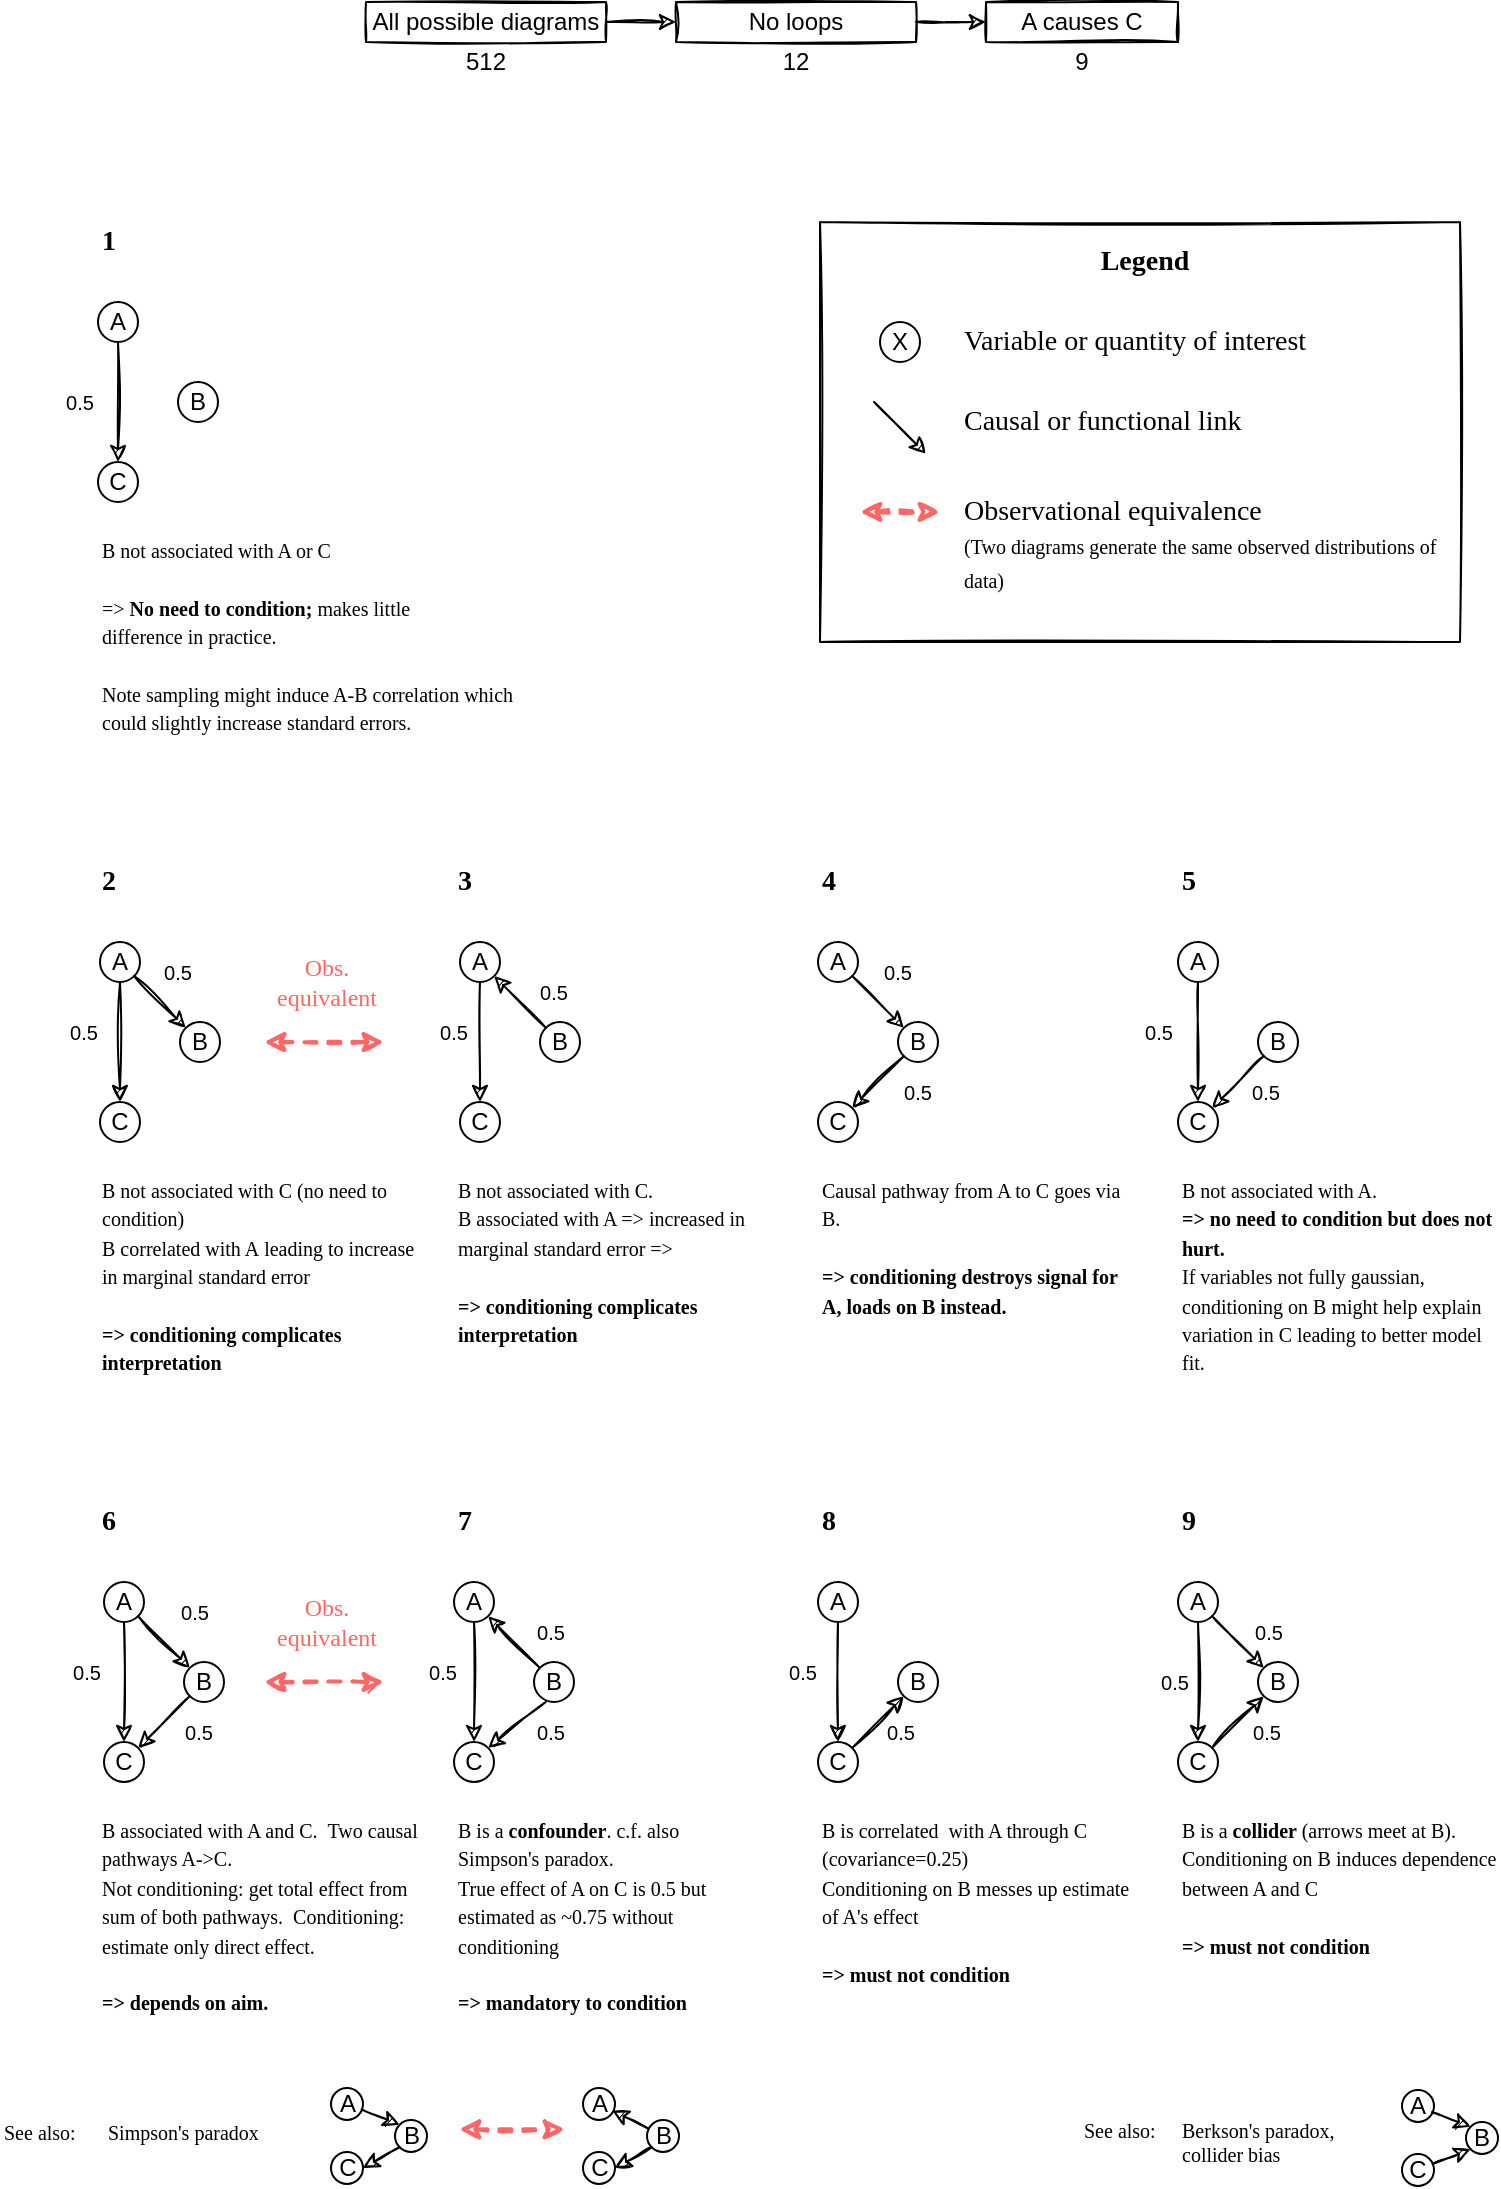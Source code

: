 <mxfile version="13.7.9" type="device"><diagram id="TKCJqlcl8Z5Ltt6VmygB" name="Page-1"><mxGraphModel dx="369" dy="334" grid="1" gridSize="10" guides="1" tooltips="1" connect="1" arrows="1" fold="1" page="1" pageScale="1" pageWidth="827" pageHeight="1169" math="0" shadow="0"><root><mxCell id="0"/><mxCell id="1" parent="0"/><mxCell id="_XROpyu-kwEF6xMsMSUy-18" style="edgeStyle=orthogonalEdgeStyle;rounded=0;orthogonalLoop=1;jettySize=auto;html=1;exitX=0.5;exitY=1;exitDx=0;exitDy=0;entryX=0.5;entryY=0;entryDx=0;entryDy=0;sketch=1;" parent="1" source="_XROpyu-kwEF6xMsMSUy-19" target="_XROpyu-kwEF6xMsMSUy-21" edge="1"><mxGeometry relative="1" as="geometry"/></mxCell><mxCell id="_XROpyu-kwEF6xMsMSUy-19" value="A" style="ellipse;whiteSpace=wrap;html=1;" parent="1" vertex="1"><mxGeometry x="260" y="520" width="20" height="20" as="geometry"/></mxCell><mxCell id="_XROpyu-kwEF6xMsMSUy-20" value="B" style="ellipse;whiteSpace=wrap;html=1;" parent="1" vertex="1"><mxGeometry x="300" y="560" width="20" height="20" as="geometry"/></mxCell><mxCell id="_XROpyu-kwEF6xMsMSUy-21" value="C" style="ellipse;whiteSpace=wrap;html=1;" parent="1" vertex="1"><mxGeometry x="260" y="600" width="20" height="20" as="geometry"/></mxCell><mxCell id="_XROpyu-kwEF6xMsMSUy-43" value="" style="endArrow=classic;html=1;entryX=1;entryY=1;entryDx=0;entryDy=0;exitX=0;exitY=0;exitDx=0;exitDy=0;sketch=1;" parent="1" source="_XROpyu-kwEF6xMsMSUy-20" target="_XROpyu-kwEF6xMsMSUy-19" edge="1"><mxGeometry width="50" height="50" relative="1" as="geometry"><mxPoint x="300" y="590" as="sourcePoint"/><mxPoint x="202.929" y="572.929" as="targetPoint"/></mxGeometry></mxCell><mxCell id="_XROpyu-kwEF6xMsMSUy-50" style="edgeStyle=orthogonalEdgeStyle;rounded=0;orthogonalLoop=1;jettySize=auto;html=1;exitX=0.5;exitY=1;exitDx=0;exitDy=0;entryX=0.5;entryY=0;entryDx=0;entryDy=0;sketch=1;" parent="1" source="_XROpyu-kwEF6xMsMSUy-51" target="_XROpyu-kwEF6xMsMSUy-53" edge="1"><mxGeometry relative="1" as="geometry"/></mxCell><mxCell id="_XROpyu-kwEF6xMsMSUy-51" value="A" style="ellipse;whiteSpace=wrap;html=1;" parent="1" vertex="1"><mxGeometry x="80" y="520" width="20" height="20" as="geometry"/></mxCell><mxCell id="_XROpyu-kwEF6xMsMSUy-52" value="B" style="ellipse;whiteSpace=wrap;html=1;" parent="1" vertex="1"><mxGeometry x="120" y="560" width="20" height="20" as="geometry"/></mxCell><mxCell id="_XROpyu-kwEF6xMsMSUy-53" value="C" style="ellipse;whiteSpace=wrap;html=1;" parent="1" vertex="1"><mxGeometry x="80" y="600" width="20" height="20" as="geometry"/></mxCell><mxCell id="_XROpyu-kwEF6xMsMSUy-54" value="" style="endArrow=classic;html=1;exitX=1;exitY=1;exitDx=0;exitDy=0;entryX=0;entryY=0;entryDx=0;entryDy=0;sketch=1;" parent="1" source="_XROpyu-kwEF6xMsMSUy-51" target="_XROpyu-kwEF6xMsMSUy-52" edge="1"><mxGeometry width="50" height="50" relative="1" as="geometry"><mxPoint x="190" y="990" as="sourcePoint"/><mxPoint x="40" y="590" as="targetPoint"/></mxGeometry></mxCell><mxCell id="_XROpyu-kwEF6xMsMSUy-61" style="edgeStyle=orthogonalEdgeStyle;rounded=0;orthogonalLoop=1;jettySize=auto;html=1;exitX=0.5;exitY=1;exitDx=0;exitDy=0;entryX=0.5;entryY=0;entryDx=0;entryDy=0;sketch=1;" parent="1" source="_XROpyu-kwEF6xMsMSUy-62" target="_XROpyu-kwEF6xMsMSUy-64" edge="1"><mxGeometry relative="1" as="geometry"/></mxCell><mxCell id="_XROpyu-kwEF6xMsMSUy-62" value="A" style="ellipse;whiteSpace=wrap;html=1;" parent="1" vertex="1"><mxGeometry x="257" y="840" width="20" height="20" as="geometry"/></mxCell><mxCell id="_XROpyu-kwEF6xMsMSUy-63" value="B" style="ellipse;whiteSpace=wrap;html=1;" parent="1" vertex="1"><mxGeometry x="297" y="880" width="20" height="20" as="geometry"/></mxCell><mxCell id="_XROpyu-kwEF6xMsMSUy-64" value="C" style="ellipse;whiteSpace=wrap;html=1;" parent="1" vertex="1"><mxGeometry x="257" y="920" width="20" height="20" as="geometry"/></mxCell><mxCell id="_XROpyu-kwEF6xMsMSUy-65" value="" style="endArrow=classic;html=1;entryX=1;entryY=1;entryDx=0;entryDy=0;exitX=0;exitY=0;exitDx=0;exitDy=0;sketch=1;" parent="1" source="_XROpyu-kwEF6xMsMSUy-63" target="_XROpyu-kwEF6xMsMSUy-62" edge="1"><mxGeometry width="50" height="50" relative="1" as="geometry"><mxPoint x="297" y="910" as="sourcePoint"/><mxPoint x="199.929" y="892.929" as="targetPoint"/></mxGeometry></mxCell><mxCell id="_XROpyu-kwEF6xMsMSUy-66" style="edgeStyle=orthogonalEdgeStyle;rounded=0;orthogonalLoop=1;jettySize=auto;html=1;exitX=0.5;exitY=1;exitDx=0;exitDy=0;entryX=0.5;entryY=0;entryDx=0;entryDy=0;sketch=1;" parent="1" source="_XROpyu-kwEF6xMsMSUy-67" target="_XROpyu-kwEF6xMsMSUy-69" edge="1"><mxGeometry relative="1" as="geometry"/></mxCell><mxCell id="_XROpyu-kwEF6xMsMSUy-67" value="A" style="ellipse;whiteSpace=wrap;html=1;" parent="1" vertex="1"><mxGeometry x="82" y="840" width="20" height="20" as="geometry"/></mxCell><mxCell id="_XROpyu-kwEF6xMsMSUy-68" value="B" style="ellipse;whiteSpace=wrap;html=1;" parent="1" vertex="1"><mxGeometry x="122" y="880" width="20" height="20" as="geometry"/></mxCell><mxCell id="_XROpyu-kwEF6xMsMSUy-69" value="C" style="ellipse;whiteSpace=wrap;html=1;" parent="1" vertex="1"><mxGeometry x="82" y="920" width="20" height="20" as="geometry"/></mxCell><mxCell id="_XROpyu-kwEF6xMsMSUy-70" value="" style="endArrow=classic;html=1;entryX=0;entryY=0;entryDx=0;entryDy=0;sketch=1;exitX=1;exitY=1;exitDx=0;exitDy=0;" parent="1" source="_XROpyu-kwEF6xMsMSUy-67" target="_XROpyu-kwEF6xMsMSUy-68" edge="1"><mxGeometry width="50" height="50" relative="1" as="geometry"><mxPoint x="99" y="880" as="sourcePoint"/><mxPoint x="42" y="910" as="targetPoint"/></mxGeometry></mxCell><mxCell id="_XROpyu-kwEF6xMsMSUy-72" value="" style="endArrow=classic;html=1;exitX=0;exitY=1;exitDx=0;exitDy=0;sketch=1;entryX=1;entryY=0;entryDx=0;entryDy=0;" parent="1" target="_XROpyu-kwEF6xMsMSUy-64" edge="1"><mxGeometry width="50" height="50" relative="1" as="geometry"><mxPoint x="302.859" y="900.001" as="sourcePoint"/><mxPoint x="317" y="960" as="targetPoint"/></mxGeometry></mxCell><mxCell id="_XROpyu-kwEF6xMsMSUy-73" value="" style="endArrow=classic;html=1;entryX=1;entryY=0;entryDx=0;entryDy=0;exitX=0;exitY=1;exitDx=0;exitDy=0;sketch=1;" parent="1" source="_XROpyu-kwEF6xMsMSUy-68" target="_XROpyu-kwEF6xMsMSUy-69" edge="1"><mxGeometry width="50" height="50" relative="1" as="geometry"><mxPoint x="127.859" y="930.001" as="sourcePoint"/><mxPoint x="102.001" y="955.859" as="targetPoint"/></mxGeometry></mxCell><mxCell id="_XROpyu-kwEF6xMsMSUy-75" value="A" style="ellipse;whiteSpace=wrap;html=1;" parent="1" vertex="1"><mxGeometry x="439" y="840" width="20" height="20" as="geometry"/></mxCell><mxCell id="_XROpyu-kwEF6xMsMSUy-76" value="B" style="ellipse;whiteSpace=wrap;html=1;" parent="1" vertex="1"><mxGeometry x="479" y="880" width="20" height="20" as="geometry"/></mxCell><mxCell id="_XROpyu-kwEF6xMsMSUy-77" value="C" style="ellipse;whiteSpace=wrap;html=1;" parent="1" vertex="1"><mxGeometry x="439" y="920" width="20" height="20" as="geometry"/></mxCell><mxCell id="_XROpyu-kwEF6xMsMSUy-79" value="" style="endArrow=classic;html=1;entryX=0;entryY=1;entryDx=0;entryDy=0;exitX=1;exitY=0;exitDx=0;exitDy=0;sketch=1;" parent="1" source="_XROpyu-kwEF6xMsMSUy-77" target="_XROpyu-kwEF6xMsMSUy-76" edge="1"><mxGeometry width="50" height="50" relative="1" as="geometry"><mxPoint x="589" y="1050" as="sourcePoint"/><mxPoint x="639" y="1000" as="targetPoint"/></mxGeometry></mxCell><mxCell id="_XROpyu-kwEF6xMsMSUy-80" value="" style="endArrow=classic;html=1;entryX=0.5;entryY=0;entryDx=0;entryDy=0;sketch=1;exitX=0.5;exitY=1;exitDx=0;exitDy=0;" parent="1" source="_XROpyu-kwEF6xMsMSUy-75" target="_XROpyu-kwEF6xMsMSUy-77" edge="1"><mxGeometry width="50" height="50" relative="1" as="geometry"><mxPoint x="456" y="870" as="sourcePoint"/><mxPoint x="639" y="1000" as="targetPoint"/></mxGeometry></mxCell><mxCell id="_XROpyu-kwEF6xMsMSUy-82" value="A" style="ellipse;whiteSpace=wrap;html=1;" parent="1" vertex="1"><mxGeometry x="439" y="520" width="20" height="20" as="geometry"/></mxCell><mxCell id="_XROpyu-kwEF6xMsMSUy-83" value="B" style="ellipse;whiteSpace=wrap;html=1;" parent="1" vertex="1"><mxGeometry x="479" y="560" width="20" height="20" as="geometry"/></mxCell><mxCell id="_XROpyu-kwEF6xMsMSUy-84" value="C" style="ellipse;whiteSpace=wrap;html=1;" parent="1" vertex="1"><mxGeometry x="439" y="600" width="20" height="20" as="geometry"/></mxCell><mxCell id="_XROpyu-kwEF6xMsMSUy-85" value="" style="endArrow=classic;html=1;entryX=1;entryY=0;entryDx=0;entryDy=0;exitX=0;exitY=1;exitDx=0;exitDy=0;sketch=1;" parent="1" source="_XROpyu-kwEF6xMsMSUy-83" target="_XROpyu-kwEF6xMsMSUy-84" edge="1"><mxGeometry width="50" height="50" relative="1" as="geometry"><mxPoint x="479" y="590" as="sourcePoint"/><mxPoint x="381.929" y="572.929" as="targetPoint"/></mxGeometry></mxCell><mxCell id="_XROpyu-kwEF6xMsMSUy-86" value="" style="endArrow=classic;html=1;exitX=1;exitY=1;exitDx=0;exitDy=0;entryX=0;entryY=0;entryDx=0;entryDy=0;sketch=1;" parent="1" source="_XROpyu-kwEF6xMsMSUy-82" target="_XROpyu-kwEF6xMsMSUy-83" edge="1"><mxGeometry width="50" height="50" relative="1" as="geometry"><mxPoint x="469" y="530" as="sourcePoint"/><mxPoint x="519" y="480" as="targetPoint"/></mxGeometry></mxCell><mxCell id="_XROpyu-kwEF6xMsMSUy-123" style="edgeStyle=orthogonalEdgeStyle;rounded=0;orthogonalLoop=1;jettySize=auto;html=1;exitX=0.5;exitY=1;exitDx=0;exitDy=0;entryX=0.5;entryY=0;entryDx=0;entryDy=0;sketch=1;" parent="1" source="_XROpyu-kwEF6xMsMSUy-124" target="_XROpyu-kwEF6xMsMSUy-126" edge="1"><mxGeometry relative="1" as="geometry"/></mxCell><mxCell id="_XROpyu-kwEF6xMsMSUy-124" value="A" style="ellipse;whiteSpace=wrap;html=1;" parent="1" vertex="1"><mxGeometry x="619" y="840" width="20" height="20" as="geometry"/></mxCell><mxCell id="_XROpyu-kwEF6xMsMSUy-125" value="B" style="ellipse;whiteSpace=wrap;html=1;" parent="1" vertex="1"><mxGeometry x="659" y="880" width="20" height="20" as="geometry"/></mxCell><mxCell id="_XROpyu-kwEF6xMsMSUy-126" value="C" style="ellipse;whiteSpace=wrap;html=1;" parent="1" vertex="1"><mxGeometry x="619" y="920" width="20" height="20" as="geometry"/></mxCell><mxCell id="_XROpyu-kwEF6xMsMSUy-127" value="" style="endArrow=classic;html=1;exitX=1;exitY=1;exitDx=0;exitDy=0;sketch=1;entryX=0;entryY=0;entryDx=0;entryDy=0;" parent="1" source="_XROpyu-kwEF6xMsMSUy-124" target="_XROpyu-kwEF6xMsMSUy-125" edge="1"><mxGeometry width="50" height="50" relative="1" as="geometry"><mxPoint x="659" y="910" as="sourcePoint"/><mxPoint x="636" y="890" as="targetPoint"/></mxGeometry></mxCell><mxCell id="_XROpyu-kwEF6xMsMSUy-128" value="" style="endArrow=classic;html=1;sketch=1;entryX=0;entryY=1;entryDx=0;entryDy=0;exitX=1;exitY=0;exitDx=0;exitDy=0;" parent="1" source="_XROpyu-kwEF6xMsMSUy-126" target="_XROpyu-kwEF6xMsMSUy-125" edge="1"><mxGeometry width="50" height="50" relative="1" as="geometry"><mxPoint x="636" y="900" as="sourcePoint"/><mxPoint x="679" y="960" as="targetPoint"/></mxGeometry></mxCell><mxCell id="_XROpyu-kwEF6xMsMSUy-130" value="A" style="ellipse;whiteSpace=wrap;html=1;" parent="1" vertex="1"><mxGeometry x="79" y="200" width="20" height="20" as="geometry"/></mxCell><mxCell id="_XROpyu-kwEF6xMsMSUy-131" value="B" style="ellipse;whiteSpace=wrap;html=1;" parent="1" vertex="1"><mxGeometry x="119" y="240" width="20" height="20" as="geometry"/></mxCell><mxCell id="_XROpyu-kwEF6xMsMSUy-132" value="C" style="ellipse;whiteSpace=wrap;html=1;" parent="1" vertex="1"><mxGeometry x="79" y="280" width="20" height="20" as="geometry"/></mxCell><mxCell id="_XROpyu-kwEF6xMsMSUy-133" value="" style="endArrow=classic;html=1;entryX=0.5;entryY=0;entryDx=0;entryDy=0;sketch=1;exitX=0.5;exitY=1;exitDx=0;exitDy=0;" parent="1" source="_XROpyu-kwEF6xMsMSUy-130" target="_XROpyu-kwEF6xMsMSUy-132" edge="1"><mxGeometry width="50" height="50" relative="1" as="geometry"><mxPoint x="79" y="245.63" as="sourcePoint"/><mxPoint x="21.929" y="252.929" as="targetPoint"/></mxGeometry></mxCell><mxCell id="_XROpyu-kwEF6xMsMSUy-138" value="&lt;font face=&quot;Comic Sans MS&quot;&gt;&lt;font style=&quot;font-size: 10px&quot;&gt;B not associated with A or C&lt;br&gt;&lt;br&gt;=&amp;gt;&amp;nbsp;&lt;b&gt;No need to condition;&amp;nbsp;&lt;/b&gt;makes little &lt;br&gt;difference in practice.&lt;br&gt;&lt;br&gt;&lt;/font&gt;&lt;/font&gt;&lt;span style=&quot;font-family: &amp;#34;comic sans ms&amp;#34; ; font-size: 10px ; background-color: rgb(255 , 255 , 255)&quot;&gt;Note sampling might induce A-B correlation which could slightly increase standard errors.&lt;/span&gt;&lt;font face=&quot;Comic Sans MS&quot;&gt;&lt;br&gt;&lt;/font&gt;" style="text;html=1;strokeColor=none;fillColor=none;align=left;verticalAlign=top;whiteSpace=wrap;rounded=0;sketch=1;" parent="1" vertex="1"><mxGeometry x="79" y="310" width="210" height="140" as="geometry"/></mxCell><mxCell id="_XROpyu-kwEF6xMsMSUy-141" value="&lt;font style=&quot;font-size: 10px&quot;&gt;0.5&lt;/font&gt;" style="text;html=1;strokeColor=none;fillColor=none;align=center;verticalAlign=middle;whiteSpace=wrap;rounded=0;sketch=1;" parent="1" vertex="1"><mxGeometry x="50" y="240" width="40" height="20" as="geometry"/></mxCell><mxCell id="_XROpyu-kwEF6xMsMSUy-144" value="&lt;font face=&quot;Comic Sans MS&quot; size=&quot;1&quot;&gt;B&amp;nbsp;not associated with C (no need to condition)&lt;/font&gt;&lt;font face=&quot;Comic Sans MS&quot; style=&quot;font-size: 10px&quot;&gt;&lt;br&gt;B correlated with A&amp;nbsp;leading to increase in marginal standard error&lt;br&gt;&lt;br&gt;&lt;b&gt;=&amp;gt; conditioning complicates interpretation&amp;nbsp;&lt;/b&gt;&lt;br&gt;&lt;/font&gt;" style="text;html=1;strokeColor=none;fillColor=none;align=left;verticalAlign=top;whiteSpace=wrap;rounded=0;sketch=1;" parent="1" vertex="1"><mxGeometry x="79" y="630" width="160" height="130" as="geometry"/></mxCell><mxCell id="_XROpyu-kwEF6xMsMSUy-145" style="edgeStyle=orthogonalEdgeStyle;rounded=0;orthogonalLoop=1;jettySize=auto;html=1;exitX=0.5;exitY=1;exitDx=0;exitDy=0;entryX=0.5;entryY=0;entryDx=0;entryDy=0;sketch=1;" parent="1" source="_XROpyu-kwEF6xMsMSUy-146" target="_XROpyu-kwEF6xMsMSUy-148" edge="1"><mxGeometry relative="1" as="geometry"/></mxCell><mxCell id="_XROpyu-kwEF6xMsMSUy-146" value="A" style="ellipse;whiteSpace=wrap;html=1;" parent="1" vertex="1"><mxGeometry x="619" y="520" width="20" height="20" as="geometry"/></mxCell><mxCell id="_XROpyu-kwEF6xMsMSUy-147" value="B" style="ellipse;whiteSpace=wrap;html=1;" parent="1" vertex="1"><mxGeometry x="659" y="560" width="20" height="20" as="geometry"/></mxCell><mxCell id="_XROpyu-kwEF6xMsMSUy-148" value="C" style="ellipse;whiteSpace=wrap;html=1;" parent="1" vertex="1"><mxGeometry x="619" y="600" width="20" height="20" as="geometry"/></mxCell><mxCell id="_XROpyu-kwEF6xMsMSUy-149" value="" style="endArrow=classic;html=1;entryX=1;entryY=0;entryDx=0;entryDy=0;exitX=0;exitY=1;exitDx=0;exitDy=0;sketch=1;" parent="1" source="_XROpyu-kwEF6xMsMSUy-147" target="_XROpyu-kwEF6xMsMSUy-148" edge="1"><mxGeometry width="50" height="50" relative="1" as="geometry"><mxPoint x="681.929" y="600.001" as="sourcePoint"/><mxPoint x="639" y="632.93" as="targetPoint"/></mxGeometry></mxCell><mxCell id="_XROpyu-kwEF6xMsMSUy-150" value="&lt;font style=&quot;font-size: 10px&quot;&gt;0.5&lt;/font&gt;" style="text;html=1;strokeColor=none;fillColor=none;align=center;verticalAlign=middle;whiteSpace=wrap;rounded=0;sketch=1;" parent="1" vertex="1"><mxGeometry x="601" y="560" width="17" height="10" as="geometry"/></mxCell><mxCell id="_XROpyu-kwEF6xMsMSUy-152" value="&lt;font face=&quot;Comic Sans MS&quot; style=&quot;font-size: 10px&quot;&gt;B not associated with C.&lt;br&gt;B associated with A =&amp;gt;&amp;nbsp;increased in marginal standard error =&amp;gt; &lt;br&gt;&lt;br&gt;&lt;b&gt;=&amp;gt; conditioning complicates interpretation&amp;nbsp;&lt;/b&gt;&lt;br&gt;&lt;/font&gt;" style="text;html=1;strokeColor=none;fillColor=none;align=left;verticalAlign=top;whiteSpace=wrap;rounded=0;sketch=1;" parent="1" vertex="1"><mxGeometry x="257" y="630" width="162" height="100" as="geometry"/></mxCell><mxCell id="_XROpyu-kwEF6xMsMSUy-153" value="1" style="text;html=1;strokeColor=none;fillColor=none;align=left;verticalAlign=middle;whiteSpace=wrap;rounded=0;sketch=1;fontFamily=Verdana;fontSize=14;fontStyle=1" parent="1" vertex="1"><mxGeometry x="79" y="160" width="40" height="20" as="geometry"/></mxCell><mxCell id="_XROpyu-kwEF6xMsMSUy-154" value="2&lt;span style=&quot;color: rgba(0 , 0 , 0 , 0) ; font-family: monospace ; font-size: 0px ; font-weight: normal&quot;&gt;%3CmxGraphModel%3E%3Croot%3E%3CmxCell%20id%3D%220%22%2F%3E%3CmxCell%20id%3D%221%22%20parent%3D%220%22%2F%3E%3CmxCell%20id%3D%222%22%20value%3D%221%22%20style%3D%22text%3Bhtml%3D1%3BstrokeColor%3Dnone%3BfillColor%3Dnone%3Balign%3Dcenter%3BverticalAlign%3Dmiddle%3BwhiteSpace%3Dwrap%3Brounded%3D0%3Bsketch%3D1%3BfontFamily%3DVerdana%3BfontSize%3D14%3BfontStyle%3D1%22%20vertex%3D%221%22%20parent%3D%221%22%3E%3CmxGeometry%20x%3D%22111%22%20y%3D%22160%22%20width%3D%2240%22%20height%3D%2220%22%20as%3D%22geometry%22%2F%3E%3C%2FmxCell%3E%3C%2Froot%3E%3C%2FmxGraphModel%3E&lt;/span&gt;" style="text;html=1;strokeColor=none;fillColor=none;align=left;verticalAlign=middle;whiteSpace=wrap;rounded=0;sketch=1;fontFamily=Verdana;fontSize=14;fontStyle=1" parent="1" vertex="1"><mxGeometry x="79" y="480" width="40" height="20" as="geometry"/></mxCell><mxCell id="_XROpyu-kwEF6xMsMSUy-155" value="3" style="text;html=1;strokeColor=none;fillColor=none;align=left;verticalAlign=middle;whiteSpace=wrap;rounded=0;sketch=1;fontFamily=Verdana;fontSize=14;fontStyle=1" parent="1" vertex="1"><mxGeometry x="257" y="480" width="40" height="20" as="geometry"/></mxCell><mxCell id="_XROpyu-kwEF6xMsMSUy-156" value="4" style="text;html=1;strokeColor=none;fillColor=none;align=left;verticalAlign=middle;whiteSpace=wrap;rounded=0;sketch=1;fontFamily=Verdana;fontSize=14;fontStyle=1" parent="1" vertex="1"><mxGeometry x="439" y="480" width="40" height="20" as="geometry"/></mxCell><mxCell id="_XROpyu-kwEF6xMsMSUy-157" value="5" style="text;html=1;strokeColor=none;fillColor=none;align=left;verticalAlign=middle;whiteSpace=wrap;rounded=0;sketch=1;fontFamily=Verdana;fontSize=14;fontStyle=1" parent="1" vertex="1"><mxGeometry x="619" y="480" width="40" height="20" as="geometry"/></mxCell><mxCell id="_XROpyu-kwEF6xMsMSUy-158" value="6" style="text;html=1;strokeColor=none;fillColor=none;align=left;verticalAlign=middle;whiteSpace=wrap;rounded=0;sketch=1;fontFamily=Verdana;fontSize=14;fontStyle=1" parent="1" vertex="1"><mxGeometry x="79" y="800" width="40" height="20" as="geometry"/></mxCell><mxCell id="_XROpyu-kwEF6xMsMSUy-159" value="7" style="text;html=1;strokeColor=none;fillColor=none;align=left;verticalAlign=middle;whiteSpace=wrap;rounded=0;sketch=1;fontFamily=Verdana;fontSize=14;fontStyle=1" parent="1" vertex="1"><mxGeometry x="257" y="800" width="40" height="20" as="geometry"/></mxCell><mxCell id="_XROpyu-kwEF6xMsMSUy-160" value="8" style="text;html=1;strokeColor=none;fillColor=none;align=left;verticalAlign=middle;whiteSpace=wrap;rounded=0;sketch=1;fontFamily=Verdana;fontSize=14;fontStyle=1" parent="1" vertex="1"><mxGeometry x="439" y="800" width="40" height="20" as="geometry"/></mxCell><mxCell id="_XROpyu-kwEF6xMsMSUy-161" value="9" style="text;html=1;strokeColor=none;fillColor=none;align=left;verticalAlign=middle;whiteSpace=wrap;rounded=0;sketch=1;fontFamily=Verdana;fontSize=14;fontStyle=1" parent="1" vertex="1"><mxGeometry x="619" y="800" width="40" height="20" as="geometry"/></mxCell><mxCell id="_XROpyu-kwEF6xMsMSUy-162" value="&lt;font style=&quot;font-size: 10px&quot;&gt;0.5&lt;/font&gt;" style="text;html=1;strokeColor=none;fillColor=none;align=center;verticalAlign=middle;whiteSpace=wrap;rounded=0;sketch=1;" parent="1" vertex="1"><mxGeometry x="62" y="560" width="20" height="10" as="geometry"/></mxCell><mxCell id="_XROpyu-kwEF6xMsMSUy-163" value="&lt;font style=&quot;font-size: 10px&quot;&gt;0.5&lt;/font&gt;" style="text;html=1;strokeColor=none;fillColor=none;align=center;verticalAlign=middle;whiteSpace=wrap;rounded=0;sketch=1;" parent="1" vertex="1"><mxGeometry x="109" y="530" width="20" height="10" as="geometry"/></mxCell><mxCell id="_XROpyu-kwEF6xMsMSUy-164" value="&lt;font style=&quot;font-size: 10px&quot;&gt;0.5&lt;/font&gt;" style="text;html=1;strokeColor=none;fillColor=none;align=center;verticalAlign=middle;whiteSpace=wrap;rounded=0;sketch=1;" parent="1" vertex="1"><mxGeometry x="247" y="560" width="20" height="10" as="geometry"/></mxCell><mxCell id="_XROpyu-kwEF6xMsMSUy-165" value="&lt;font style=&quot;font-size: 10px&quot;&gt;0.5&lt;/font&gt;" style="text;html=1;strokeColor=none;fillColor=none;align=center;verticalAlign=middle;whiteSpace=wrap;rounded=0;sketch=1;" parent="1" vertex="1"><mxGeometry x="297" y="540" width="20" height="10" as="geometry"/></mxCell><mxCell id="_XROpyu-kwEF6xMsMSUy-166" value="&lt;font style=&quot;font-size: 10px&quot;&gt;0.5&lt;/font&gt;" style="text;html=1;strokeColor=none;fillColor=none;align=center;verticalAlign=middle;whiteSpace=wrap;rounded=0;sketch=1;" parent="1" vertex="1"><mxGeometry x="653" y="590" width="20" height="10" as="geometry"/></mxCell><mxCell id="_XROpyu-kwEF6xMsMSUy-167" value="&lt;font style=&quot;font-size: 10px&quot;&gt;0.5&lt;/font&gt;" style="text;html=1;strokeColor=none;fillColor=none;align=center;verticalAlign=middle;whiteSpace=wrap;rounded=0;sketch=1;" parent="1" vertex="1"><mxGeometry x="469" y="530" width="20" height="10" as="geometry"/></mxCell><mxCell id="_XROpyu-kwEF6xMsMSUy-168" value="&lt;font style=&quot;font-size: 10px&quot;&gt;0.5&lt;/font&gt;" style="text;html=1;strokeColor=none;fillColor=none;align=center;verticalAlign=middle;whiteSpace=wrap;rounded=0;sketch=1;" parent="1" vertex="1"><mxGeometry x="479" y="590" width="20" height="10" as="geometry"/></mxCell><mxCell id="_XROpyu-kwEF6xMsMSUy-173" value="&lt;font face=&quot;Comic Sans MS&quot;&gt;&lt;font size=&quot;1&quot;&gt;B not associated with A.&lt;/font&gt;&lt;br&gt;&lt;b&gt;&lt;font size=&quot;1&quot;&gt;=&amp;gt; no need to condition but does not hurt.&lt;/font&gt;&lt;br&gt;&lt;/b&gt;&lt;font size=&quot;1&quot;&gt;If variables not fully gaussian, conditioning on B might&amp;nbsp;help explain variation in C leading to better model fit.&lt;/font&gt;&lt;br&gt;&lt;/font&gt;" style="text;html=1;strokeColor=none;fillColor=none;align=left;verticalAlign=top;whiteSpace=wrap;rounded=0;sketch=1;" parent="1" vertex="1"><mxGeometry x="619" y="630" width="160" height="120" as="geometry"/></mxCell><mxCell id="_XROpyu-kwEF6xMsMSUy-174" value="&lt;font face=&quot;Comic Sans MS&quot;&gt;&lt;font size=&quot;1&quot;&gt;Causal pathway from A to C goes via B.&lt;/font&gt;&lt;br&gt;&lt;b&gt;&lt;font size=&quot;1&quot;&gt;&lt;br&gt;=&amp;gt; &lt;/font&gt;&lt;span style=&quot;font-size: 10px&quot;&gt;conditioning destroys signal for A, l&lt;/span&gt;&lt;font size=&quot;1&quot;&gt;oads on B&amp;nbsp;instead.&lt;/font&gt;&lt;/b&gt;&lt;br&gt;&lt;/font&gt;" style="text;html=1;strokeColor=none;fillColor=none;align=left;verticalAlign=top;whiteSpace=wrap;rounded=0;sketch=1;fontStyle=0" parent="1" vertex="1"><mxGeometry x="439" y="630" width="160" height="80" as="geometry"/></mxCell><mxCell id="_XROpyu-kwEF6xMsMSUy-175" value="&lt;font face=&quot;Comic Sans MS&quot;&gt;&lt;font size=&quot;1&quot;&gt;B associated with A and C. &amp;nbsp;Two causal pathways A-&amp;gt;C.&lt;/font&gt;&lt;br&gt;&lt;font size=&quot;1&quot;&gt;Not conditioning: get total effect from sum of both pathways.&amp;nbsp; Conditioning: estimate only direct effect.&lt;br&gt;&lt;/font&gt;&lt;b&gt;&lt;font style=&quot;font-size: 10px&quot;&gt;&lt;br&gt;=&amp;gt; depends on aim.&lt;/font&gt;&lt;/b&gt;&lt;br&gt;&lt;/font&gt;" style="text;html=1;strokeColor=none;fillColor=none;align=left;verticalAlign=top;whiteSpace=wrap;rounded=0;sketch=1;" parent="1" vertex="1"><mxGeometry x="79" y="950" width="160" height="130" as="geometry"/></mxCell><mxCell id="_XROpyu-kwEF6xMsMSUy-176" value="&lt;font style=&quot;font-size: 10px&quot;&gt;0.5&lt;/font&gt;" style="text;html=1;strokeColor=none;fillColor=none;align=center;verticalAlign=middle;whiteSpace=wrap;rounded=0;sketch=1;" parent="1" vertex="1"><mxGeometry x="65" y="880" width="17" height="10" as="geometry"/></mxCell><mxCell id="_XROpyu-kwEF6xMsMSUy-177" value="&lt;font style=&quot;font-size: 10px&quot;&gt;0.5&lt;/font&gt;" style="text;html=1;strokeColor=none;fillColor=none;align=center;verticalAlign=middle;whiteSpace=wrap;rounded=0;sketch=1;" parent="1" vertex="1"><mxGeometry x="119" y="850" width="17" height="10" as="geometry"/></mxCell><mxCell id="_XROpyu-kwEF6xMsMSUy-178" value="&lt;font style=&quot;font-size: 10px&quot;&gt;0.5&lt;/font&gt;" style="text;html=1;strokeColor=none;fillColor=none;align=center;verticalAlign=middle;whiteSpace=wrap;rounded=0;sketch=1;" parent="1" vertex="1"><mxGeometry x="120.5" y="910" width="17" height="10" as="geometry"/></mxCell><mxCell id="_XROpyu-kwEF6xMsMSUy-179" value="&lt;font face=&quot;Comic Sans MS&quot;&gt;&lt;font size=&quot;1&quot;&gt;B is a &lt;b&gt;confounder&lt;/b&gt;.&amp;nbsp;c.f. also Simpson's&amp;nbsp;paradox.&lt;br&gt;True effect of A on C is 0.5 but estimated as ~0.75 without conditioning&lt;br&gt;&lt;b&gt;&lt;br&gt;=&amp;gt; mandatory to condition&lt;/b&gt;&lt;/font&gt;&lt;br&gt;&lt;/font&gt;" style="text;html=1;strokeColor=none;fillColor=none;align=left;verticalAlign=top;whiteSpace=wrap;rounded=0;sketch=1;" parent="1" vertex="1"><mxGeometry x="257" y="950" width="160" height="110" as="geometry"/></mxCell><mxCell id="_XROpyu-kwEF6xMsMSUy-180" value="&lt;font style=&quot;font-size: 10px&quot;&gt;0.5&lt;/font&gt;" style="text;html=1;strokeColor=none;fillColor=none;align=center;verticalAlign=middle;whiteSpace=wrap;rounded=0;sketch=1;" parent="1" vertex="1"><mxGeometry x="243" y="880" width="17" height="10" as="geometry"/></mxCell><mxCell id="_XROpyu-kwEF6xMsMSUy-181" value="&lt;font style=&quot;font-size: 10px&quot;&gt;0.5&lt;/font&gt;" style="text;html=1;strokeColor=none;fillColor=none;align=center;verticalAlign=middle;whiteSpace=wrap;rounded=0;sketch=1;" parent="1" vertex="1"><mxGeometry x="297" y="860" width="17" height="10" as="geometry"/></mxCell><mxCell id="_XROpyu-kwEF6xMsMSUy-182" value="&lt;font style=&quot;font-size: 10px&quot;&gt;0.5&lt;/font&gt;" style="text;html=1;strokeColor=none;fillColor=none;align=center;verticalAlign=middle;whiteSpace=wrap;rounded=0;sketch=1;" parent="1" vertex="1"><mxGeometry x="297" y="910" width="17" height="10" as="geometry"/></mxCell><mxCell id="_XROpyu-kwEF6xMsMSUy-184" value="&lt;font face=&quot;Comic Sans MS&quot;&gt;&lt;font size=&quot;1&quot;&gt;B is a &lt;b&gt;collider &lt;/b&gt;(arrows meet at B).&lt;br&gt;Conditioning on B induces dependence between A and C&lt;br&gt;&lt;/font&gt;&lt;/font&gt;&lt;b style=&quot;font-family: &amp;#34;comic sans ms&amp;#34;&quot;&gt;&lt;font style=&quot;font-size: 10px&quot;&gt;&lt;br&gt;=&amp;gt; must not condition&lt;/font&gt;&lt;/b&gt;&lt;font face=&quot;Comic Sans MS&quot;&gt;&lt;br&gt;&lt;/font&gt;" style="text;html=1;strokeColor=none;fillColor=none;align=left;verticalAlign=top;whiteSpace=wrap;rounded=0;sketch=1;" parent="1" vertex="1"><mxGeometry x="619" y="950" width="160" height="90" as="geometry"/></mxCell><mxCell id="_XROpyu-kwEF6xMsMSUy-185" value="&lt;font face=&quot;Comic Sans MS&quot; style=&quot;font-size: 10px&quot;&gt;&lt;font style=&quot;font-size: 10px&quot;&gt;B is correlated &amp;nbsp;with A through C (covariance=0.25)&lt;br&gt;Conditioning on B messes up estimate of A's effect&lt;br&gt;&lt;b&gt;&lt;br&gt;=&amp;gt; must not condition&lt;/b&gt;&lt;br&gt;&lt;/font&gt;&lt;br&gt;&lt;/font&gt;" style="text;html=1;strokeColor=none;fillColor=none;align=left;verticalAlign=top;whiteSpace=wrap;rounded=0;sketch=1;" parent="1" vertex="1"><mxGeometry x="439" y="950" width="160" height="110" as="geometry"/></mxCell><mxCell id="_XROpyu-kwEF6xMsMSUy-196" value="" style="endArrow=classic;startArrow=classic;html=1;fontFamily=Verdana;fontSize=14;strokeColor=#FF6666;sketch=1;dashed=1;strokeWidth=2;" parent="1" edge="1"><mxGeometry width="50" height="50" relative="1" as="geometry"><mxPoint x="162" y="890" as="sourcePoint"/><mxPoint x="222" y="890" as="targetPoint"/></mxGeometry></mxCell><mxCell id="_XROpyu-kwEF6xMsMSUy-197" value="" style="endArrow=classic;startArrow=classic;html=1;fontFamily=Verdana;fontSize=14;strokeColor=#FF6666;sketch=1;dashed=1;strokeWidth=2;" parent="1" edge="1"><mxGeometry width="50" height="50" relative="1" as="geometry"><mxPoint x="162.0" y="570" as="sourcePoint"/><mxPoint x="222" y="570" as="targetPoint"/></mxGeometry></mxCell><mxCell id="_XROpyu-kwEF6xMsMSUy-213" value="&lt;font style=&quot;font-size: 10px&quot;&gt;0.5&lt;/font&gt;" style="text;html=1;strokeColor=none;fillColor=none;align=center;verticalAlign=middle;whiteSpace=wrap;rounded=0;sketch=1;" parent="1" vertex="1"><mxGeometry x="423" y="880" width="17" height="10" as="geometry"/></mxCell><mxCell id="_XROpyu-kwEF6xMsMSUy-214" value="&lt;font style=&quot;font-size: 10px&quot;&gt;0.5&lt;/font&gt;" style="text;html=1;strokeColor=none;fillColor=none;align=center;verticalAlign=middle;whiteSpace=wrap;rounded=0;sketch=1;" parent="1" vertex="1"><mxGeometry x="472" y="910" width="17" height="10" as="geometry"/></mxCell><mxCell id="_XROpyu-kwEF6xMsMSUy-215" value="&lt;font style=&quot;font-size: 10px&quot;&gt;0.5&lt;/font&gt;" style="text;html=1;strokeColor=none;fillColor=none;align=center;verticalAlign=middle;whiteSpace=wrap;rounded=0;sketch=1;" parent="1" vertex="1"><mxGeometry x="609" y="885" width="17" height="10" as="geometry"/></mxCell><mxCell id="_XROpyu-kwEF6xMsMSUy-216" value="&lt;font style=&quot;font-size: 10px&quot;&gt;0.5&lt;/font&gt;" style="text;html=1;strokeColor=none;fillColor=none;align=center;verticalAlign=middle;whiteSpace=wrap;rounded=0;sketch=1;" parent="1" vertex="1"><mxGeometry x="656" y="860" width="17" height="10" as="geometry"/></mxCell><mxCell id="_XROpyu-kwEF6xMsMSUy-217" value="&lt;font style=&quot;font-size: 10px&quot;&gt;0.5&lt;/font&gt;" style="text;html=1;strokeColor=none;fillColor=none;align=center;verticalAlign=middle;whiteSpace=wrap;rounded=0;sketch=1;" parent="1" vertex="1"><mxGeometry x="654.5" y="910" width="17" height="10" as="geometry"/></mxCell><mxCell id="_XROpyu-kwEF6xMsMSUy-218" value="" style="group" parent="1" vertex="1" connectable="0"><mxGeometry x="440" y="160" width="320" height="210" as="geometry"/></mxCell><mxCell id="_XROpyu-kwEF6xMsMSUy-209" value="" style="rounded=0;whiteSpace=wrap;html=1;sketch=1;strokeWidth=1;fontFamily=Verdana;fontSize=14;align=left;" parent="_XROpyu-kwEF6xMsMSUy-218" vertex="1"><mxGeometry width="320" height="210" as="geometry"/></mxCell><mxCell id="_XROpyu-kwEF6xMsMSUy-199" value="X" style="ellipse;whiteSpace=wrap;html=1;" parent="_XROpyu-kwEF6xMsMSUy-218" vertex="1"><mxGeometry x="30" y="50" width="20" height="20" as="geometry"/></mxCell><mxCell id="_XROpyu-kwEF6xMsMSUy-201" value="" style="endArrow=classic;html=1;exitX=1;exitY=1;exitDx=0;exitDy=0;entryX=0;entryY=0;entryDx=0;entryDy=0;sketch=1;" parent="_XROpyu-kwEF6xMsMSUy-218" edge="1"><mxGeometry width="50" height="50" relative="1" as="geometry"><mxPoint x="27.071" y="90.001" as="sourcePoint"/><mxPoint x="52.929" y="115.859" as="targetPoint"/></mxGeometry></mxCell><mxCell id="_XROpyu-kwEF6xMsMSUy-202" value="" style="endArrow=classic;startArrow=classic;html=1;fontFamily=Verdana;fontSize=14;strokeColor=#FF6666;sketch=1;dashed=1;strokeWidth=2;" parent="_XROpyu-kwEF6xMsMSUy-218" edge="1"><mxGeometry width="50" height="50" relative="1" as="geometry"><mxPoint x="20" y="145" as="sourcePoint"/><mxPoint x="60" y="145" as="targetPoint"/></mxGeometry></mxCell><mxCell id="_XROpyu-kwEF6xMsMSUy-204" value="Variable or quantity of interest" style="text;html=1;strokeColor=none;fillColor=none;align=left;verticalAlign=middle;whiteSpace=wrap;rounded=0;sketch=1;fontFamily=Verdana;fontSize=14;" parent="_XROpyu-kwEF6xMsMSUy-218" vertex="1"><mxGeometry x="70" y="50" width="250" height="20" as="geometry"/></mxCell><mxCell id="_XROpyu-kwEF6xMsMSUy-205" value="Causal or functional link" style="text;html=1;strokeColor=none;fillColor=none;align=left;verticalAlign=middle;whiteSpace=wrap;rounded=0;sketch=1;fontFamily=Verdana;fontSize=14;" parent="_XROpyu-kwEF6xMsMSUy-218" vertex="1"><mxGeometry x="70" y="90" width="250" height="20" as="geometry"/></mxCell><mxCell id="_XROpyu-kwEF6xMsMSUy-206" value="Observational equivalence" style="text;html=1;strokeColor=none;fillColor=none;align=left;verticalAlign=middle;whiteSpace=wrap;rounded=0;sketch=1;fontFamily=Verdana;fontSize=14;" parent="_XROpyu-kwEF6xMsMSUy-218" vertex="1"><mxGeometry x="70" y="135" width="250" height="20" as="geometry"/></mxCell><mxCell id="_XROpyu-kwEF6xMsMSUy-207" value="&lt;font style=&quot;font-size: 10px&quot;&gt;(Two diagrams generate the same observed distributions of data)&lt;/font&gt;" style="text;html=1;strokeColor=none;fillColor=none;align=left;verticalAlign=middle;whiteSpace=wrap;rounded=0;sketch=1;fontFamily=Verdana;fontSize=14;" parent="_XROpyu-kwEF6xMsMSUy-218" vertex="1"><mxGeometry x="70" y="155" width="250" height="30" as="geometry"/></mxCell><mxCell id="_XROpyu-kwEF6xMsMSUy-210" value="Legend" style="text;html=1;strokeColor=none;fillColor=none;align=center;verticalAlign=middle;whiteSpace=wrap;rounded=0;sketch=1;fontFamily=Verdana;fontSize=14;fontStyle=1" parent="_XROpyu-kwEF6xMsMSUy-218" vertex="1"><mxGeometry x="133" y="10" width="59" height="20" as="geometry"/></mxCell><mxCell id="-sSwXRq38DkqYhKPg_8Y-5" value="All possible diagrams" style="rounded=0;whiteSpace=wrap;html=1;sketch=1;" parent="1" vertex="1"><mxGeometry x="213" y="50" width="120" height="20" as="geometry"/></mxCell><mxCell id="-sSwXRq38DkqYhKPg_8Y-6" style="edgeStyle=orthogonalEdgeStyle;rounded=0;sketch=1;orthogonalLoop=1;jettySize=auto;html=1;entryX=0;entryY=0.5;entryDx=0;entryDy=0;" parent="1" source="-sSwXRq38DkqYhKPg_8Y-7" target="-sSwXRq38DkqYhKPg_8Y-8" edge="1"><mxGeometry relative="1" as="geometry"/></mxCell><mxCell id="-sSwXRq38DkqYhKPg_8Y-7" value="No loops" style="rounded=0;whiteSpace=wrap;html=1;sketch=1;" parent="1" vertex="1"><mxGeometry x="368" y="50" width="120" height="20" as="geometry"/></mxCell><mxCell id="-sSwXRq38DkqYhKPg_8Y-8" value="A causes C&lt;br&gt;" style="rounded=0;whiteSpace=wrap;html=1;sketch=1;" parent="1" vertex="1"><mxGeometry x="523" y="50" width="96" height="20" as="geometry"/></mxCell><mxCell id="-sSwXRq38DkqYhKPg_8Y-9" value="" style="endArrow=classic;html=1;entryX=0;entryY=0.5;entryDx=0;entryDy=0;exitX=1;exitY=0.5;exitDx=0;exitDy=0;sketch=1;" parent="1" source="-sSwXRq38DkqYhKPg_8Y-5" target="-sSwXRq38DkqYhKPg_8Y-7" edge="1"><mxGeometry width="50" height="50" relative="1" as="geometry"><mxPoint x="373" y="270" as="sourcePoint"/><mxPoint x="423" y="220" as="targetPoint"/></mxGeometry></mxCell><mxCell id="-sSwXRq38DkqYhKPg_8Y-10" value="512" style="text;html=1;strokeColor=none;fillColor=none;align=center;verticalAlign=middle;whiteSpace=wrap;rounded=0;" parent="1" vertex="1"><mxGeometry x="253" y="70" width="40" height="20" as="geometry"/></mxCell><mxCell id="-sSwXRq38DkqYhKPg_8Y-11" value="12" style="text;html=1;strokeColor=none;fillColor=none;align=center;verticalAlign=middle;whiteSpace=wrap;rounded=0;" parent="1" vertex="1"><mxGeometry x="408" y="70" width="40" height="20" as="geometry"/></mxCell><mxCell id="-sSwXRq38DkqYhKPg_8Y-12" value="9" style="text;html=1;strokeColor=none;fillColor=none;align=center;verticalAlign=middle;whiteSpace=wrap;rounded=0;" parent="1" vertex="1"><mxGeometry x="551" y="70" width="40" height="20" as="geometry"/></mxCell><mxCell id="kBtlFRnu4hfo3n5PV15n-2" value="&lt;font face=&quot;Comic Sans MS&quot; color=&quot;#ff6666&quot;&gt;Obs. equivalent&lt;/font&gt;" style="text;html=1;strokeColor=none;fillColor=none;align=center;verticalAlign=middle;whiteSpace=wrap;rounded=0;" parent="1" vertex="1"><mxGeometry x="159.5" y="850" width="67" height="20" as="geometry"/></mxCell><mxCell id="kBtlFRnu4hfo3n5PV15n-3" value="&lt;font face=&quot;Comic Sans MS&quot; color=&quot;#ff6666&quot;&gt;Obs. equivalent&lt;/font&gt;" style="text;html=1;strokeColor=none;fillColor=none;align=center;verticalAlign=middle;whiteSpace=wrap;rounded=0;" parent="1" vertex="1"><mxGeometry x="159.5" y="530" width="67" height="20" as="geometry"/></mxCell><mxCell id="T6SEt1Gx9MfUistCld6s-8" value="&lt;font face=&quot;Comic Sans MS&quot;&gt;&lt;font size=&quot;1&quot;&gt;&lt;span&gt;See also:&lt;/span&gt;&lt;/font&gt;&lt;br&gt;&lt;/font&gt;" style="text;html=1;strokeColor=none;fillColor=none;align=left;verticalAlign=top;whiteSpace=wrap;rounded=0;sketch=1;fontStyle=0" vertex="1" parent="1"><mxGeometry x="30" y="1101" width="60" height="25" as="geometry"/></mxCell><mxCell id="kBtlFRnu4hfo3n5PV15n-6" value="A" style="ellipse;whiteSpace=wrap;html=1;" parent="1" vertex="1"><mxGeometry x="731" y="1094" width="16" height="16" as="geometry"/></mxCell><mxCell id="kBtlFRnu4hfo3n5PV15n-7" value="B" style="ellipse;whiteSpace=wrap;html=1;" parent="1" vertex="1"><mxGeometry x="763" y="1110" width="16" height="16" as="geometry"/></mxCell><mxCell id="kBtlFRnu4hfo3n5PV15n-8" value="C" style="ellipse;whiteSpace=wrap;html=1;" parent="1" vertex="1"><mxGeometry x="731" y="1126" width="16" height="16" as="geometry"/></mxCell><mxCell id="kBtlFRnu4hfo3n5PV15n-9" value="" style="endArrow=classic;html=1;exitX=0.938;exitY=0.688;exitDx=0;exitDy=0;sketch=1;entryX=0;entryY=0;entryDx=0;entryDy=0;exitPerimeter=0;" parent="1" source="kBtlFRnu4hfo3n5PV15n-6" target="kBtlFRnu4hfo3n5PV15n-7" edge="1"><mxGeometry x="723" y="1078" width="50" height="50" as="geometry"><mxPoint x="763" y="1134" as="sourcePoint"/><mxPoint x="744.6" y="1118" as="targetPoint"/></mxGeometry></mxCell><mxCell id="kBtlFRnu4hfo3n5PV15n-10" value="" style="endArrow=classic;html=1;sketch=1;entryX=0;entryY=1;entryDx=0;entryDy=0;exitX=0.958;exitY=0.313;exitDx=0;exitDy=0;exitPerimeter=0;" parent="1" source="kBtlFRnu4hfo3n5PV15n-8" target="kBtlFRnu4hfo3n5PV15n-7" edge="1"><mxGeometry x="723" y="1078" width="50" height="50" as="geometry"><mxPoint x="744.6" y="1126" as="sourcePoint"/><mxPoint x="779" y="1174" as="targetPoint"/></mxGeometry></mxCell><mxCell id="kBtlFRnu4hfo3n5PV15n-16" style="edgeStyle=orthogonalEdgeStyle;rounded=0;sketch=1;orthogonalLoop=1;jettySize=auto;html=1;exitX=0.5;exitY=1;exitDx=0;exitDy=0;" parent="1" edge="1"><mxGeometry x="110.5" y="1090" as="geometry"><mxPoint x="739" y="1093" as="sourcePoint"/><mxPoint x="739" y="1093" as="targetPoint"/></mxGeometry></mxCell><mxCell id="T6SEt1Gx9MfUistCld6s-2" value="A" style="ellipse;whiteSpace=wrap;html=1;" vertex="1" parent="1"><mxGeometry x="195.5" y="1093" width="16" height="16" as="geometry"/></mxCell><mxCell id="T6SEt1Gx9MfUistCld6s-3" value="B" style="ellipse;whiteSpace=wrap;html=1;" vertex="1" parent="1"><mxGeometry x="227.5" y="1109" width="16" height="16" as="geometry"/></mxCell><mxCell id="T6SEt1Gx9MfUistCld6s-4" value="C" style="ellipse;whiteSpace=wrap;html=1;" vertex="1" parent="1"><mxGeometry x="195.5" y="1125" width="16" height="16" as="geometry"/></mxCell><mxCell id="T6SEt1Gx9MfUistCld6s-5" value="" style="endArrow=classic;html=1;exitX=0.958;exitY=0.667;exitDx=0;exitDy=0;sketch=1;entryX=0;entryY=0;entryDx=0;entryDy=0;exitPerimeter=0;" edge="1" parent="1" source="T6SEt1Gx9MfUistCld6s-2" target="T6SEt1Gx9MfUistCld6s-3"><mxGeometry x="187.5" y="1077" width="50" height="50" as="geometry"><mxPoint x="227.5" y="1133" as="sourcePoint"/><mxPoint x="209.1" y="1117" as="targetPoint"/></mxGeometry></mxCell><mxCell id="T6SEt1Gx9MfUistCld6s-6" value="" style="endArrow=classic;html=1;sketch=1;exitX=0;exitY=1;exitDx=0;exitDy=0;entryX=1;entryY=0.5;entryDx=0;entryDy=0;" edge="1" parent="1" source="T6SEt1Gx9MfUistCld6s-3" target="T6SEt1Gx9MfUistCld6s-4"><mxGeometry x="187.5" y="1077" width="50" height="50" as="geometry"><mxPoint x="209.1" y="1125" as="sourcePoint"/><mxPoint x="225.5" y="1141" as="targetPoint"/></mxGeometry></mxCell><mxCell id="T6SEt1Gx9MfUistCld6s-7" style="edgeStyle=orthogonalEdgeStyle;rounded=0;sketch=1;orthogonalLoop=1;jettySize=auto;html=1;exitX=0.5;exitY=1;exitDx=0;exitDy=0;" edge="1" parent="1"><mxGeometry x="91.5" y="1090" as="geometry"><mxPoint x="203.5" y="1092" as="sourcePoint"/><mxPoint x="203.5" y="1092" as="targetPoint"/></mxGeometry></mxCell><mxCell id="T6SEt1Gx9MfUistCld6s-9" value="A" style="ellipse;whiteSpace=wrap;html=1;" vertex="1" parent="1"><mxGeometry x="321.5" y="1093" width="16" height="16" as="geometry"/></mxCell><mxCell id="T6SEt1Gx9MfUistCld6s-10" value="B" style="ellipse;whiteSpace=wrap;html=1;" vertex="1" parent="1"><mxGeometry x="353.5" y="1109" width="16" height="16" as="geometry"/></mxCell><mxCell id="T6SEt1Gx9MfUistCld6s-11" value="C" style="ellipse;whiteSpace=wrap;html=1;" vertex="1" parent="1"><mxGeometry x="321.5" y="1125" width="16" height="16" as="geometry"/></mxCell><mxCell id="T6SEt1Gx9MfUistCld6s-12" value="" style="endArrow=classic;html=1;sketch=1;entryX=0.917;entryY=0.708;entryDx=0;entryDy=0;entryPerimeter=0;" edge="1" parent="1" source="T6SEt1Gx9MfUistCld6s-10" target="T6SEt1Gx9MfUistCld6s-9"><mxGeometry x="313.5" y="1077" width="50" height="50" as="geometry"><mxPoint x="329.5" y="1111" as="sourcePoint"/><mxPoint x="388.5" y="1113" as="targetPoint"/></mxGeometry></mxCell><mxCell id="T6SEt1Gx9MfUistCld6s-13" value="" style="endArrow=classic;html=1;sketch=1;exitX=0;exitY=1;exitDx=0;exitDy=0;entryX=1;entryY=0.5;entryDx=0;entryDy=0;" edge="1" parent="1" source="T6SEt1Gx9MfUistCld6s-10" target="T6SEt1Gx9MfUistCld6s-11"><mxGeometry x="313.5" y="1077" width="50" height="50" as="geometry"><mxPoint x="335.1" y="1125" as="sourcePoint"/><mxPoint x="351.5" y="1141" as="targetPoint"/></mxGeometry></mxCell><mxCell id="T6SEt1Gx9MfUistCld6s-14" style="edgeStyle=orthogonalEdgeStyle;rounded=0;sketch=1;orthogonalLoop=1;jettySize=auto;html=1;exitX=0.5;exitY=1;exitDx=0;exitDy=0;" edge="1" parent="1"><mxGeometry x="91.5" y="1090" as="geometry"><mxPoint x="328.16" y="1090" as="sourcePoint"/><mxPoint x="328.16" y="1090" as="targetPoint"/></mxGeometry></mxCell><mxCell id="T6SEt1Gx9MfUistCld6s-18" value="" style="endArrow=classic;startArrow=classic;html=1;fontFamily=Verdana;fontSize=14;strokeColor=#FF6666;sketch=1;dashed=1;strokeWidth=2;" edge="1" parent="1"><mxGeometry x="91.5" y="1090" width="50" height="50" as="geometry"><mxPoint x="259.5" y="1113.69" as="sourcePoint"/><mxPoint x="312.5" y="1113.69" as="targetPoint"/></mxGeometry></mxCell><mxCell id="T6SEt1Gx9MfUistCld6s-20" value="Simpson's paradox" style="text;html=1;strokeColor=none;fillColor=none;align=left;verticalAlign=middle;whiteSpace=wrap;rounded=0;fontFamily=Comic Sans MS;fontSize=10;" vertex="1" parent="1"><mxGeometry x="81.5" y="1105" width="100" height="20" as="geometry"/></mxCell><mxCell id="T6SEt1Gx9MfUistCld6s-23" value="&lt;font face=&quot;Comic Sans MS&quot;&gt;&lt;font size=&quot;1&quot;&gt;&lt;span&gt;See also:&lt;/span&gt;&lt;/font&gt;&lt;br&gt;&lt;/font&gt;" style="text;html=1;strokeColor=none;fillColor=none;align=left;verticalAlign=top;whiteSpace=wrap;rounded=0;sketch=1;fontStyle=0" vertex="1" parent="1"><mxGeometry x="570" y="1100" width="60" height="25" as="geometry"/></mxCell><mxCell id="T6SEt1Gx9MfUistCld6s-24" value="Berkson's paradox,&lt;br&gt;collider bias" style="text;html=1;strokeColor=none;fillColor=none;align=left;verticalAlign=middle;whiteSpace=wrap;rounded=0;fontFamily=Comic Sans MS;fontSize=10;" vertex="1" parent="1"><mxGeometry x="619" y="1110" width="100" height="20" as="geometry"/></mxCell></root></mxGraphModel></diagram></mxfile>